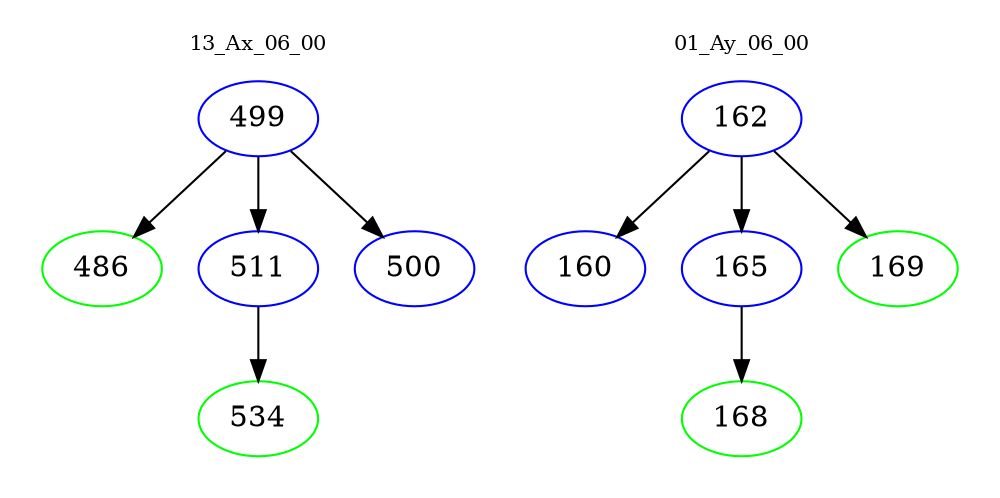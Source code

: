 digraph{
subgraph cluster_0 {
color = white
label = "13_Ax_06_00";
fontsize=10;
T0_499 [label="499", color="blue"]
T0_499 -> T0_486 [color="black"]
T0_486 [label="486", color="green"]
T0_499 -> T0_511 [color="black"]
T0_511 [label="511", color="blue"]
T0_511 -> T0_534 [color="black"]
T0_534 [label="534", color="green"]
T0_499 -> T0_500 [color="black"]
T0_500 [label="500", color="blue"]
}
subgraph cluster_1 {
color = white
label = "01_Ay_06_00";
fontsize=10;
T1_162 [label="162", color="blue"]
T1_162 -> T1_160 [color="black"]
T1_160 [label="160", color="blue"]
T1_162 -> T1_165 [color="black"]
T1_165 [label="165", color="blue"]
T1_165 -> T1_168 [color="black"]
T1_168 [label="168", color="green"]
T1_162 -> T1_169 [color="black"]
T1_169 [label="169", color="green"]
}
}
